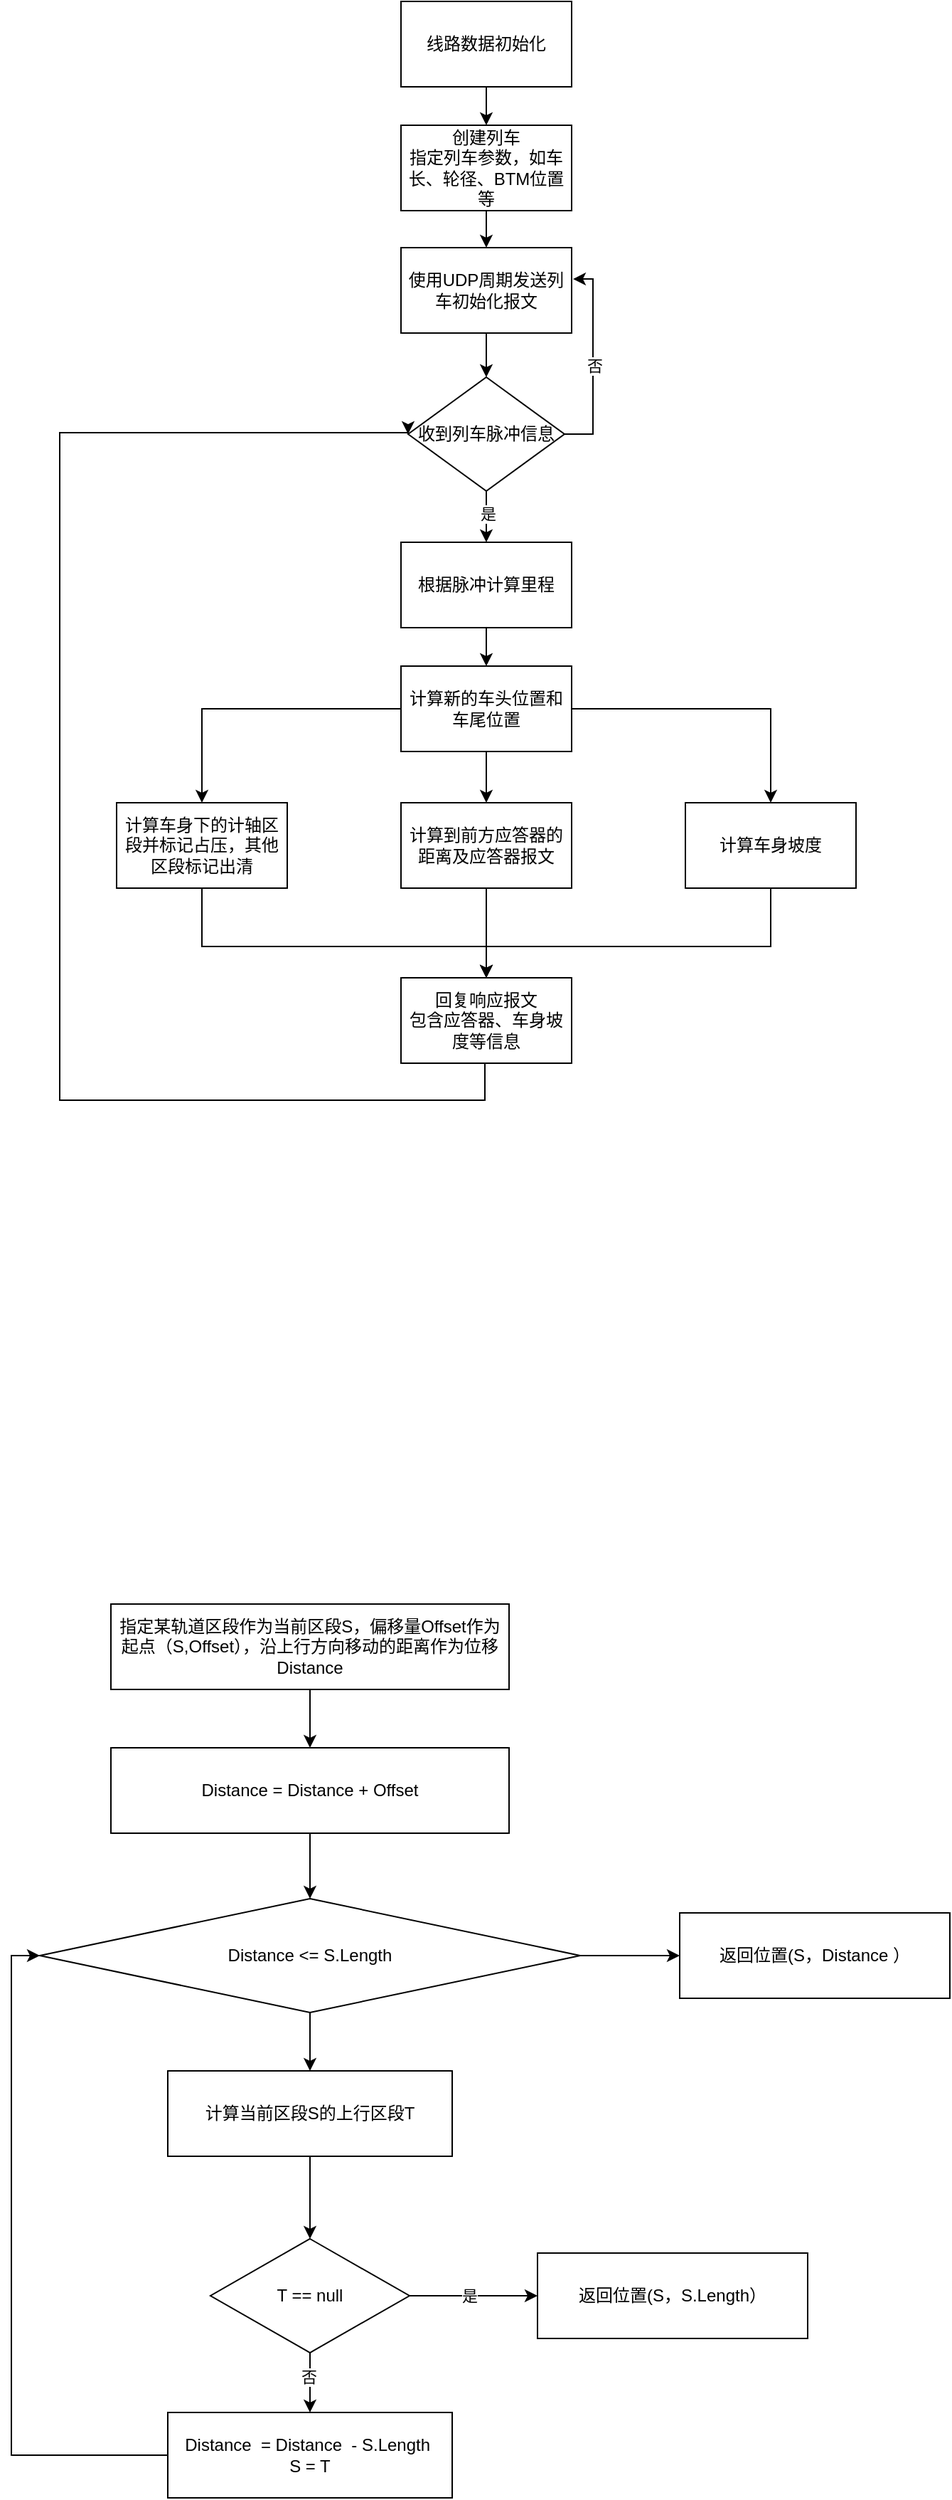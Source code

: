 <mxfile version="24.4.13" type="github">
  <diagram id="C5RBs43oDa-KdzZeNtuy" name="Page-1">
    <mxGraphModel dx="1426" dy="738" grid="1" gridSize="10" guides="0" tooltips="1" connect="1" arrows="1" fold="1" page="1" pageScale="1" pageWidth="827" pageHeight="1169" math="0" shadow="0">
      <root>
        <mxCell id="WIyWlLk6GJQsqaUBKTNV-0" />
        <mxCell id="WIyWlLk6GJQsqaUBKTNV-1" parent="WIyWlLk6GJQsqaUBKTNV-0" />
        <mxCell id="nk7zVUFKT3fN3DxJR3ND-2" value="" style="edgeStyle=orthogonalEdgeStyle;rounded=0;orthogonalLoop=1;jettySize=auto;html=1;" edge="1" parent="WIyWlLk6GJQsqaUBKTNV-1" source="nk7zVUFKT3fN3DxJR3ND-0" target="nk7zVUFKT3fN3DxJR3ND-1">
          <mxGeometry relative="1" as="geometry" />
        </mxCell>
        <mxCell id="nk7zVUFKT3fN3DxJR3ND-0" value="线路数据初始化" style="rounded=0;whiteSpace=wrap;html=1;" vertex="1" parent="WIyWlLk6GJQsqaUBKTNV-1">
          <mxGeometry x="360" y="107" width="120" height="60" as="geometry" />
        </mxCell>
        <mxCell id="nk7zVUFKT3fN3DxJR3ND-4" value="" style="edgeStyle=orthogonalEdgeStyle;rounded=0;orthogonalLoop=1;jettySize=auto;html=1;" edge="1" parent="WIyWlLk6GJQsqaUBKTNV-1" source="nk7zVUFKT3fN3DxJR3ND-1" target="nk7zVUFKT3fN3DxJR3ND-3">
          <mxGeometry relative="1" as="geometry" />
        </mxCell>
        <mxCell id="nk7zVUFKT3fN3DxJR3ND-1" value="创建列车&lt;div&gt;指定列车参数，如车长、轮径、BTM位置等&lt;/div&gt;" style="rounded=0;whiteSpace=wrap;html=1;" vertex="1" parent="WIyWlLk6GJQsqaUBKTNV-1">
          <mxGeometry x="360" y="194" width="120" height="60" as="geometry" />
        </mxCell>
        <mxCell id="nk7zVUFKT3fN3DxJR3ND-6" value="" style="edgeStyle=orthogonalEdgeStyle;rounded=0;orthogonalLoop=1;jettySize=auto;html=1;" edge="1" parent="WIyWlLk6GJQsqaUBKTNV-1" source="nk7zVUFKT3fN3DxJR3ND-3" target="nk7zVUFKT3fN3DxJR3ND-5">
          <mxGeometry relative="1" as="geometry" />
        </mxCell>
        <mxCell id="nk7zVUFKT3fN3DxJR3ND-3" value="使用UDP周期发送列车初始化报文" style="whiteSpace=wrap;html=1;rounded=0;" vertex="1" parent="WIyWlLk6GJQsqaUBKTNV-1">
          <mxGeometry x="360" y="280" width="120" height="60" as="geometry" />
        </mxCell>
        <mxCell id="nk7zVUFKT3fN3DxJR3ND-8" value="" style="edgeStyle=orthogonalEdgeStyle;rounded=0;orthogonalLoop=1;jettySize=auto;html=1;" edge="1" parent="WIyWlLk6GJQsqaUBKTNV-1" source="nk7zVUFKT3fN3DxJR3ND-5" target="nk7zVUFKT3fN3DxJR3ND-7">
          <mxGeometry relative="1" as="geometry" />
        </mxCell>
        <mxCell id="nk7zVUFKT3fN3DxJR3ND-11" value="是" style="edgeLabel;html=1;align=center;verticalAlign=middle;resizable=0;points=[];" vertex="1" connectable="0" parent="nk7zVUFKT3fN3DxJR3ND-8">
          <mxGeometry x="-0.289" y="1" relative="1" as="geometry">
            <mxPoint as="offset" />
          </mxGeometry>
        </mxCell>
        <mxCell id="nk7zVUFKT3fN3DxJR3ND-5" value="收到列车脉冲信息" style="rhombus;whiteSpace=wrap;html=1;rounded=0;" vertex="1" parent="WIyWlLk6GJQsqaUBKTNV-1">
          <mxGeometry x="365" y="371" width="110" height="80" as="geometry" />
        </mxCell>
        <mxCell id="nk7zVUFKT3fN3DxJR3ND-13" value="" style="edgeStyle=orthogonalEdgeStyle;rounded=0;orthogonalLoop=1;jettySize=auto;html=1;" edge="1" parent="WIyWlLk6GJQsqaUBKTNV-1" source="nk7zVUFKT3fN3DxJR3ND-7" target="nk7zVUFKT3fN3DxJR3ND-12">
          <mxGeometry relative="1" as="geometry" />
        </mxCell>
        <mxCell id="nk7zVUFKT3fN3DxJR3ND-7" value="根据脉冲计算里程" style="whiteSpace=wrap;html=1;rounded=0;" vertex="1" parent="WIyWlLk6GJQsqaUBKTNV-1">
          <mxGeometry x="360" y="487" width="120" height="60" as="geometry" />
        </mxCell>
        <mxCell id="nk7zVUFKT3fN3DxJR3ND-15" value="" style="edgeStyle=orthogonalEdgeStyle;rounded=0;orthogonalLoop=1;jettySize=auto;html=1;" edge="1" parent="WIyWlLk6GJQsqaUBKTNV-1" source="nk7zVUFKT3fN3DxJR3ND-12" target="nk7zVUFKT3fN3DxJR3ND-14">
          <mxGeometry relative="1" as="geometry" />
        </mxCell>
        <mxCell id="nk7zVUFKT3fN3DxJR3ND-25" style="edgeStyle=orthogonalEdgeStyle;rounded=0;orthogonalLoop=1;jettySize=auto;html=1;" edge="1" parent="WIyWlLk6GJQsqaUBKTNV-1" source="nk7zVUFKT3fN3DxJR3ND-12" target="nk7zVUFKT3fN3DxJR3ND-16">
          <mxGeometry relative="1" as="geometry" />
        </mxCell>
        <mxCell id="nk7zVUFKT3fN3DxJR3ND-26" style="edgeStyle=orthogonalEdgeStyle;rounded=0;orthogonalLoop=1;jettySize=auto;html=1;entryX=0.5;entryY=0;entryDx=0;entryDy=0;" edge="1" parent="WIyWlLk6GJQsqaUBKTNV-1" source="nk7zVUFKT3fN3DxJR3ND-12" target="nk7zVUFKT3fN3DxJR3ND-18">
          <mxGeometry relative="1" as="geometry" />
        </mxCell>
        <mxCell id="nk7zVUFKT3fN3DxJR3ND-12" value="计算新的车头位置和车尾位置" style="whiteSpace=wrap;html=1;rounded=0;" vertex="1" parent="WIyWlLk6GJQsqaUBKTNV-1">
          <mxGeometry x="360" y="574" width="120" height="60" as="geometry" />
        </mxCell>
        <mxCell id="nk7zVUFKT3fN3DxJR3ND-27" style="edgeStyle=orthogonalEdgeStyle;rounded=0;orthogonalLoop=1;jettySize=auto;html=1;entryX=0.5;entryY=0;entryDx=0;entryDy=0;" edge="1" parent="WIyWlLk6GJQsqaUBKTNV-1" source="nk7zVUFKT3fN3DxJR3ND-14" target="nk7zVUFKT3fN3DxJR3ND-20">
          <mxGeometry relative="1" as="geometry">
            <Array as="points">
              <mxPoint x="220" y="771" />
              <mxPoint x="420" y="771" />
            </Array>
          </mxGeometry>
        </mxCell>
        <mxCell id="nk7zVUFKT3fN3DxJR3ND-14" value="计算车身下的计轴区段并标记占压，其他区段标记出清" style="whiteSpace=wrap;html=1;rounded=0;" vertex="1" parent="WIyWlLk6GJQsqaUBKTNV-1">
          <mxGeometry x="160" y="670" width="120" height="60" as="geometry" />
        </mxCell>
        <mxCell id="nk7zVUFKT3fN3DxJR3ND-28" style="edgeStyle=orthogonalEdgeStyle;rounded=0;orthogonalLoop=1;jettySize=auto;html=1;entryX=0.5;entryY=0;entryDx=0;entryDy=0;" edge="1" parent="WIyWlLk6GJQsqaUBKTNV-1" source="nk7zVUFKT3fN3DxJR3ND-16" target="nk7zVUFKT3fN3DxJR3ND-20">
          <mxGeometry relative="1" as="geometry" />
        </mxCell>
        <mxCell id="nk7zVUFKT3fN3DxJR3ND-16" value="计算到前方应答器的距离及应答器报文" style="whiteSpace=wrap;html=1;rounded=0;" vertex="1" parent="WIyWlLk6GJQsqaUBKTNV-1">
          <mxGeometry x="360" y="670" width="120" height="60" as="geometry" />
        </mxCell>
        <mxCell id="nk7zVUFKT3fN3DxJR3ND-29" style="edgeStyle=orthogonalEdgeStyle;rounded=0;orthogonalLoop=1;jettySize=auto;html=1;entryX=0.5;entryY=0;entryDx=0;entryDy=0;" edge="1" parent="WIyWlLk6GJQsqaUBKTNV-1" source="nk7zVUFKT3fN3DxJR3ND-18" target="nk7zVUFKT3fN3DxJR3ND-20">
          <mxGeometry relative="1" as="geometry">
            <Array as="points">
              <mxPoint x="620" y="771" />
              <mxPoint x="420" y="771" />
            </Array>
          </mxGeometry>
        </mxCell>
        <mxCell id="nk7zVUFKT3fN3DxJR3ND-18" value="计算车身坡度" style="whiteSpace=wrap;html=1;rounded=0;" vertex="1" parent="WIyWlLk6GJQsqaUBKTNV-1">
          <mxGeometry x="560" y="670" width="120" height="60" as="geometry" />
        </mxCell>
        <mxCell id="nk7zVUFKT3fN3DxJR3ND-22" style="edgeStyle=orthogonalEdgeStyle;rounded=0;orthogonalLoop=1;jettySize=auto;html=1;entryX=0;entryY=0.5;entryDx=0;entryDy=0;exitX=0.5;exitY=1;exitDx=0;exitDy=0;" edge="1" parent="WIyWlLk6GJQsqaUBKTNV-1" source="nk7zVUFKT3fN3DxJR3ND-20" target="nk7zVUFKT3fN3DxJR3ND-5">
          <mxGeometry relative="1" as="geometry">
            <mxPoint x="419" y="802" as="sourcePoint" />
            <mxPoint x="365" y="360" as="targetPoint" />
            <Array as="points">
              <mxPoint x="419" y="853" />
              <mxPoint x="419" y="879" />
              <mxPoint x="120" y="879" />
              <mxPoint x="120" y="410" />
            </Array>
          </mxGeometry>
        </mxCell>
        <mxCell id="nk7zVUFKT3fN3DxJR3ND-20" value="回复响应报文&lt;div&gt;包含应答器、车身坡度等信息&lt;/div&gt;" style="whiteSpace=wrap;html=1;rounded=0;" vertex="1" parent="WIyWlLk6GJQsqaUBKTNV-1">
          <mxGeometry x="360" y="793" width="120" height="60" as="geometry" />
        </mxCell>
        <mxCell id="nk7zVUFKT3fN3DxJR3ND-23" style="edgeStyle=orthogonalEdgeStyle;rounded=0;orthogonalLoop=1;jettySize=auto;html=1;entryX=1.008;entryY=0.367;entryDx=0;entryDy=0;entryPerimeter=0;exitX=1;exitY=0.5;exitDx=0;exitDy=0;" edge="1" parent="WIyWlLk6GJQsqaUBKTNV-1" source="nk7zVUFKT3fN3DxJR3ND-5" target="nk7zVUFKT3fN3DxJR3ND-3">
          <mxGeometry relative="1" as="geometry" />
        </mxCell>
        <mxCell id="nk7zVUFKT3fN3DxJR3ND-24" value="否" style="edgeLabel;html=1;align=center;verticalAlign=middle;resizable=0;points=[];" vertex="1" connectable="0" parent="nk7zVUFKT3fN3DxJR3ND-23">
          <mxGeometry x="-0.044" y="-1" relative="1" as="geometry">
            <mxPoint as="offset" />
          </mxGeometry>
        </mxCell>
        <mxCell id="nk7zVUFKT3fN3DxJR3ND-51" value="" style="edgeStyle=orthogonalEdgeStyle;rounded=0;orthogonalLoop=1;jettySize=auto;html=1;" edge="1" parent="WIyWlLk6GJQsqaUBKTNV-1" source="nk7zVUFKT3fN3DxJR3ND-30" target="nk7zVUFKT3fN3DxJR3ND-50">
          <mxGeometry relative="1" as="geometry" />
        </mxCell>
        <mxCell id="nk7zVUFKT3fN3DxJR3ND-30" value="指定某轨道区段作为当前区段S，偏移量Offset作为起点（S,Offset），沿上行方向移动的距离作为位移Distance" style="rounded=0;whiteSpace=wrap;html=1;" vertex="1" parent="WIyWlLk6GJQsqaUBKTNV-1">
          <mxGeometry x="156" y="1233" width="280" height="60" as="geometry" />
        </mxCell>
        <mxCell id="nk7zVUFKT3fN3DxJR3ND-38" value="" style="edgeStyle=orthogonalEdgeStyle;rounded=0;orthogonalLoop=1;jettySize=auto;html=1;" edge="1" parent="WIyWlLk6GJQsqaUBKTNV-1" source="nk7zVUFKT3fN3DxJR3ND-35" target="nk7zVUFKT3fN3DxJR3ND-37">
          <mxGeometry relative="1" as="geometry" />
        </mxCell>
        <mxCell id="nk7zVUFKT3fN3DxJR3ND-40" value="" style="edgeStyle=orthogonalEdgeStyle;rounded=0;orthogonalLoop=1;jettySize=auto;html=1;" edge="1" parent="WIyWlLk6GJQsqaUBKTNV-1" source="nk7zVUFKT3fN3DxJR3ND-35" target="nk7zVUFKT3fN3DxJR3ND-39">
          <mxGeometry relative="1" as="geometry" />
        </mxCell>
        <mxCell id="nk7zVUFKT3fN3DxJR3ND-35" value="Distance &amp;lt;= S.Length" style="rhombus;whiteSpace=wrap;html=1;rounded=0;" vertex="1" parent="WIyWlLk6GJQsqaUBKTNV-1">
          <mxGeometry x="106" y="1440" width="380" height="80" as="geometry" />
        </mxCell>
        <mxCell id="nk7zVUFKT3fN3DxJR3ND-43" value="" style="edgeStyle=orthogonalEdgeStyle;rounded=0;orthogonalLoop=1;jettySize=auto;html=1;" edge="1" parent="WIyWlLk6GJQsqaUBKTNV-1" source="nk7zVUFKT3fN3DxJR3ND-37" target="nk7zVUFKT3fN3DxJR3ND-42">
          <mxGeometry relative="1" as="geometry" />
        </mxCell>
        <mxCell id="nk7zVUFKT3fN3DxJR3ND-37" value="计算当前区段S的上行区段T" style="whiteSpace=wrap;html=1;rounded=0;" vertex="1" parent="WIyWlLk6GJQsqaUBKTNV-1">
          <mxGeometry x="196" y="1561" width="200" height="60" as="geometry" />
        </mxCell>
        <mxCell id="nk7zVUFKT3fN3DxJR3ND-39" value="返回位置(S，Distance ）" style="whiteSpace=wrap;html=1;rounded=0;" vertex="1" parent="WIyWlLk6GJQsqaUBKTNV-1">
          <mxGeometry x="556" y="1450" width="190" height="60" as="geometry" />
        </mxCell>
        <mxCell id="nk7zVUFKT3fN3DxJR3ND-45" value="" style="edgeStyle=orthogonalEdgeStyle;rounded=0;orthogonalLoop=1;jettySize=auto;html=1;" edge="1" parent="WIyWlLk6GJQsqaUBKTNV-1" source="nk7zVUFKT3fN3DxJR3ND-42" target="nk7zVUFKT3fN3DxJR3ND-44">
          <mxGeometry relative="1" as="geometry" />
        </mxCell>
        <mxCell id="nk7zVUFKT3fN3DxJR3ND-46" value="是" style="edgeLabel;html=1;align=center;verticalAlign=middle;resizable=0;points=[];" vertex="1" connectable="0" parent="nk7zVUFKT3fN3DxJR3ND-45">
          <mxGeometry x="-0.067" relative="1" as="geometry">
            <mxPoint as="offset" />
          </mxGeometry>
        </mxCell>
        <mxCell id="nk7zVUFKT3fN3DxJR3ND-48" value="" style="edgeStyle=orthogonalEdgeStyle;rounded=0;orthogonalLoop=1;jettySize=auto;html=1;" edge="1" parent="WIyWlLk6GJQsqaUBKTNV-1" source="nk7zVUFKT3fN3DxJR3ND-42" target="nk7zVUFKT3fN3DxJR3ND-47">
          <mxGeometry relative="1" as="geometry" />
        </mxCell>
        <mxCell id="nk7zVUFKT3fN3DxJR3ND-49" value="否" style="edgeLabel;html=1;align=center;verticalAlign=middle;resizable=0;points=[];" vertex="1" connectable="0" parent="nk7zVUFKT3fN3DxJR3ND-48">
          <mxGeometry x="-0.191" y="-1" relative="1" as="geometry">
            <mxPoint as="offset" />
          </mxGeometry>
        </mxCell>
        <mxCell id="nk7zVUFKT3fN3DxJR3ND-42" value="T == null" style="rhombus;whiteSpace=wrap;html=1;rounded=0;" vertex="1" parent="WIyWlLk6GJQsqaUBKTNV-1">
          <mxGeometry x="226" y="1679" width="140" height="80" as="geometry" />
        </mxCell>
        <mxCell id="nk7zVUFKT3fN3DxJR3ND-44" value="返回位置(S，S.Length）" style="whiteSpace=wrap;html=1;rounded=0;" vertex="1" parent="WIyWlLk6GJQsqaUBKTNV-1">
          <mxGeometry x="456" y="1689" width="190" height="60" as="geometry" />
        </mxCell>
        <mxCell id="nk7zVUFKT3fN3DxJR3ND-53" style="edgeStyle=orthogonalEdgeStyle;rounded=0;orthogonalLoop=1;jettySize=auto;html=1;entryX=0;entryY=0.5;entryDx=0;entryDy=0;" edge="1" parent="WIyWlLk6GJQsqaUBKTNV-1" source="nk7zVUFKT3fN3DxJR3ND-47" target="nk7zVUFKT3fN3DxJR3ND-35">
          <mxGeometry relative="1" as="geometry">
            <Array as="points">
              <mxPoint x="86" y="1831" />
              <mxPoint x="86" y="1480" />
            </Array>
          </mxGeometry>
        </mxCell>
        <mxCell id="nk7zVUFKT3fN3DxJR3ND-47" value="Distance&amp;nbsp; = Distance&amp;nbsp; - S.Length&amp;nbsp;&lt;div&gt;S = T&lt;/div&gt;" style="whiteSpace=wrap;html=1;rounded=0;" vertex="1" parent="WIyWlLk6GJQsqaUBKTNV-1">
          <mxGeometry x="196" y="1801" width="200" height="60" as="geometry" />
        </mxCell>
        <mxCell id="nk7zVUFKT3fN3DxJR3ND-52" style="edgeStyle=orthogonalEdgeStyle;rounded=0;orthogonalLoop=1;jettySize=auto;html=1;entryX=0.5;entryY=0;entryDx=0;entryDy=0;" edge="1" parent="WIyWlLk6GJQsqaUBKTNV-1" source="nk7zVUFKT3fN3DxJR3ND-50" target="nk7zVUFKT3fN3DxJR3ND-35">
          <mxGeometry relative="1" as="geometry" />
        </mxCell>
        <mxCell id="nk7zVUFKT3fN3DxJR3ND-50" value="Distance = Distance + Offset" style="rounded=0;whiteSpace=wrap;html=1;" vertex="1" parent="WIyWlLk6GJQsqaUBKTNV-1">
          <mxGeometry x="156" y="1334" width="280" height="60" as="geometry" />
        </mxCell>
      </root>
    </mxGraphModel>
  </diagram>
</mxfile>
